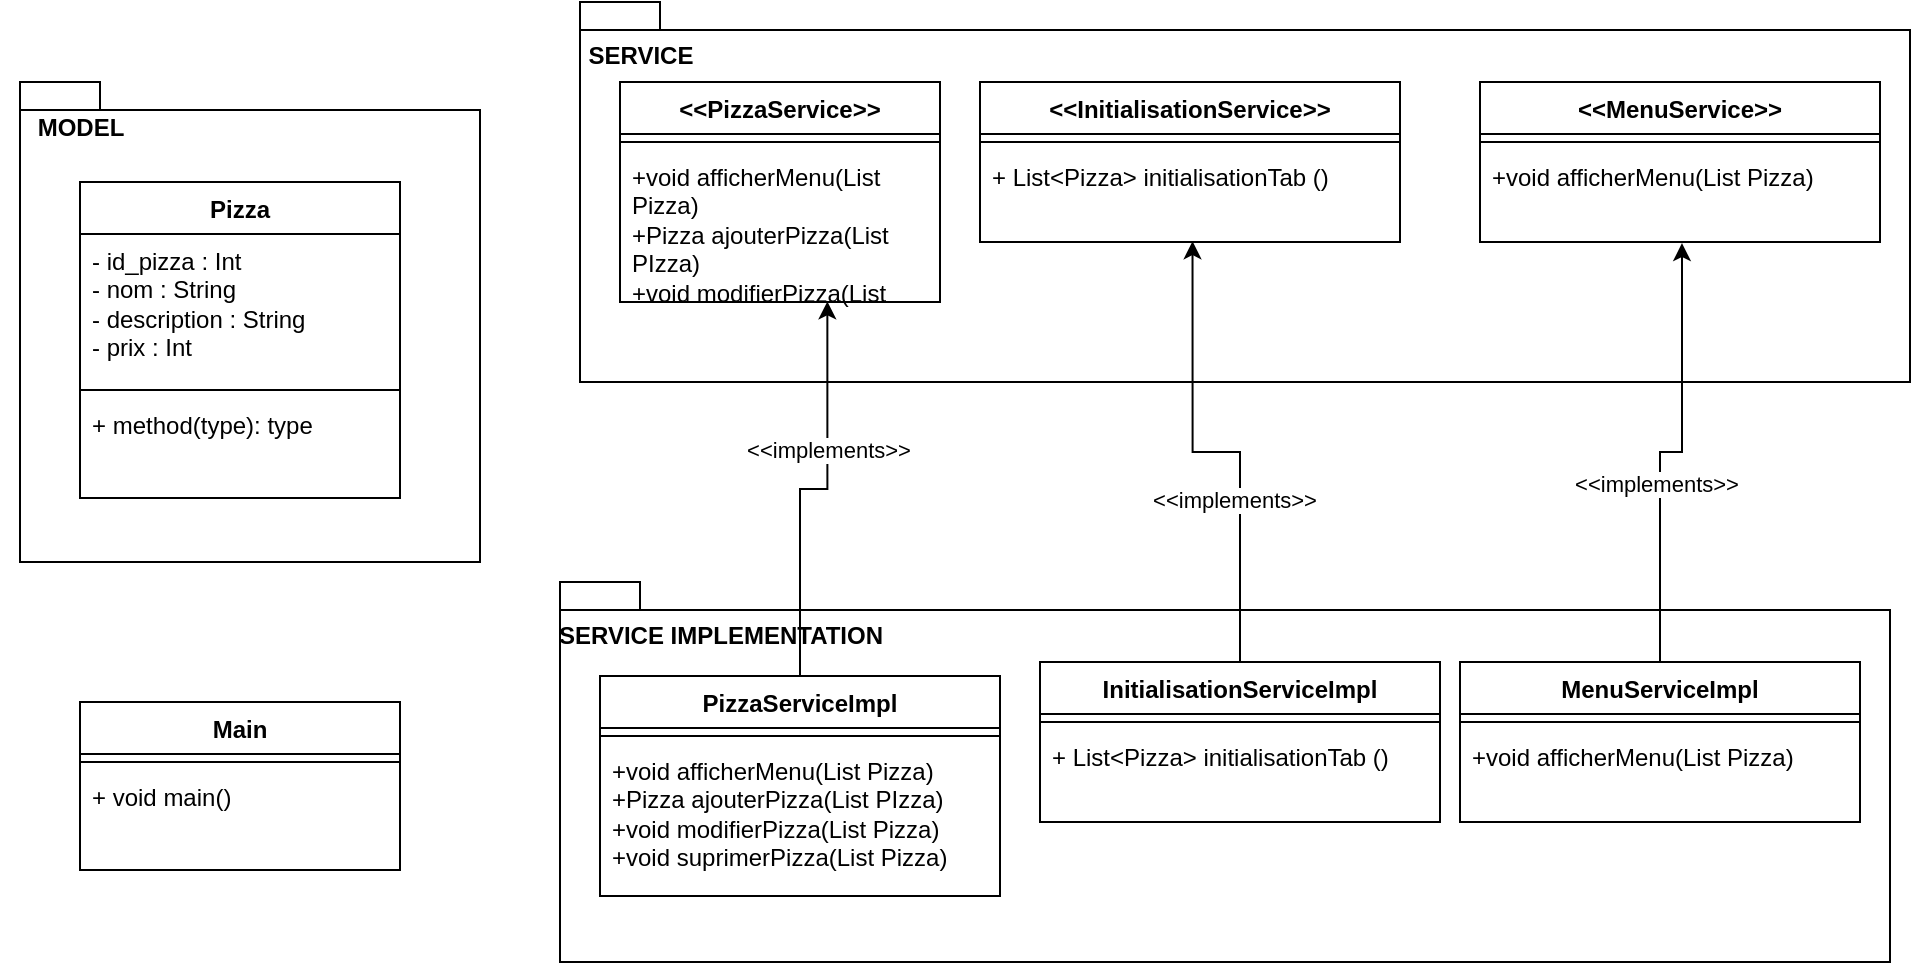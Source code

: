 <mxfile version="22.1.21" type="device">
  <diagram name="Page-1" id="b5b7bab2-c9e2-2cf4-8b2a-24fd1a2a6d21">
    <mxGraphModel dx="1172" dy="627" grid="1" gridSize="10" guides="1" tooltips="1" connect="1" arrows="1" fold="1" page="1" pageScale="1" pageWidth="827" pageHeight="1169" background="none" math="0" shadow="0">
      <root>
        <mxCell id="0" />
        <mxCell id="1" parent="0" />
        <mxCell id="wjpZIfiA7nC97DiTXHVS-33" value="" style="shape=folder;fontStyle=1;spacingTop=10;tabWidth=40;tabHeight=14;tabPosition=left;html=1;whiteSpace=wrap;" vertex="1" parent="1">
          <mxGeometry x="280" y="350" width="665" height="190" as="geometry" />
        </mxCell>
        <mxCell id="wjpZIfiA7nC97DiTXHVS-31" value="" style="shape=folder;fontStyle=1;spacingTop=10;tabWidth=40;tabHeight=14;tabPosition=left;html=1;whiteSpace=wrap;" vertex="1" parent="1">
          <mxGeometry x="290" y="60" width="665" height="190" as="geometry" />
        </mxCell>
        <mxCell id="wjpZIfiA7nC97DiTXHVS-29" value="" style="shape=folder;fontStyle=1;spacingTop=10;tabWidth=40;tabHeight=14;tabPosition=left;html=1;whiteSpace=wrap;" vertex="1" parent="1">
          <mxGeometry x="10" y="100" width="230" height="240" as="geometry" />
        </mxCell>
        <mxCell id="wjpZIfiA7nC97DiTXHVS-1" value="Pizza" style="swimlane;fontStyle=1;align=center;verticalAlign=top;childLayout=stackLayout;horizontal=1;startSize=26;horizontalStack=0;resizeParent=1;resizeParentMax=0;resizeLast=0;collapsible=1;marginBottom=0;whiteSpace=wrap;html=1;" vertex="1" parent="1">
          <mxGeometry x="40" y="150" width="160" height="158" as="geometry" />
        </mxCell>
        <mxCell id="wjpZIfiA7nC97DiTXHVS-2" value="- id_pizza : Int&lt;br&gt;- nom : String&lt;br&gt;- description : String&lt;br&gt;- prix : Int&amp;nbsp;" style="text;strokeColor=none;fillColor=none;align=left;verticalAlign=top;spacingLeft=4;spacingRight=4;overflow=hidden;rotatable=0;points=[[0,0.5],[1,0.5]];portConstraint=eastwest;whiteSpace=wrap;html=1;" vertex="1" parent="wjpZIfiA7nC97DiTXHVS-1">
          <mxGeometry y="26" width="160" height="74" as="geometry" />
        </mxCell>
        <mxCell id="wjpZIfiA7nC97DiTXHVS-3" value="" style="line;strokeWidth=1;fillColor=none;align=left;verticalAlign=middle;spacingTop=-1;spacingLeft=3;spacingRight=3;rotatable=0;labelPosition=right;points=[];portConstraint=eastwest;strokeColor=inherit;" vertex="1" parent="wjpZIfiA7nC97DiTXHVS-1">
          <mxGeometry y="100" width="160" height="8" as="geometry" />
        </mxCell>
        <mxCell id="wjpZIfiA7nC97DiTXHVS-4" value="+ method(type): type" style="text;strokeColor=none;fillColor=none;align=left;verticalAlign=top;spacingLeft=4;spacingRight=4;overflow=hidden;rotatable=0;points=[[0,0.5],[1,0.5]];portConstraint=eastwest;whiteSpace=wrap;html=1;" vertex="1" parent="wjpZIfiA7nC97DiTXHVS-1">
          <mxGeometry y="108" width="160" height="50" as="geometry" />
        </mxCell>
        <mxCell id="wjpZIfiA7nC97DiTXHVS-5" value="&amp;lt;&amp;lt;PizzaService&amp;gt;&amp;gt;" style="swimlane;fontStyle=1;align=center;verticalAlign=top;childLayout=stackLayout;horizontal=1;startSize=26;horizontalStack=0;resizeParent=1;resizeParentMax=0;resizeLast=0;collapsible=1;marginBottom=0;whiteSpace=wrap;html=1;" vertex="1" parent="1">
          <mxGeometry x="310" y="100" width="160" height="110" as="geometry" />
        </mxCell>
        <mxCell id="wjpZIfiA7nC97DiTXHVS-7" value="" style="line;strokeWidth=1;fillColor=none;align=left;verticalAlign=middle;spacingTop=-1;spacingLeft=3;spacingRight=3;rotatable=0;labelPosition=right;points=[];portConstraint=eastwest;strokeColor=inherit;" vertex="1" parent="wjpZIfiA7nC97DiTXHVS-5">
          <mxGeometry y="26" width="160" height="8" as="geometry" />
        </mxCell>
        <mxCell id="wjpZIfiA7nC97DiTXHVS-8" value="+void afficherMenu(List Pizza)&lt;br&gt;+Pizza ajouterPizza(List PIzza)&lt;br&gt;+void modifierPizza(List Pizza)&lt;br&gt;+void suprimerPizza(List Pizza)" style="text;strokeColor=none;fillColor=none;align=left;verticalAlign=top;spacingLeft=4;spacingRight=4;overflow=hidden;rotatable=0;points=[[0,0.5],[1,0.5]];portConstraint=eastwest;whiteSpace=wrap;html=1;" vertex="1" parent="wjpZIfiA7nC97DiTXHVS-5">
          <mxGeometry y="34" width="160" height="76" as="geometry" />
        </mxCell>
        <mxCell id="wjpZIfiA7nC97DiTXHVS-10" value="&amp;lt;&amp;lt;InitialisationService&amp;gt;&amp;gt;" style="swimlane;fontStyle=1;align=center;verticalAlign=top;childLayout=stackLayout;horizontal=1;startSize=26;horizontalStack=0;resizeParent=1;resizeParentMax=0;resizeLast=0;collapsible=1;marginBottom=0;whiteSpace=wrap;html=1;" vertex="1" parent="1">
          <mxGeometry x="490" y="100" width="210" height="80" as="geometry" />
        </mxCell>
        <mxCell id="wjpZIfiA7nC97DiTXHVS-11" value="" style="line;strokeWidth=1;fillColor=none;align=left;verticalAlign=middle;spacingTop=-1;spacingLeft=3;spacingRight=3;rotatable=0;labelPosition=right;points=[];portConstraint=eastwest;strokeColor=inherit;" vertex="1" parent="wjpZIfiA7nC97DiTXHVS-10">
          <mxGeometry y="26" width="210" height="8" as="geometry" />
        </mxCell>
        <mxCell id="wjpZIfiA7nC97DiTXHVS-12" value="+ List&amp;lt;Pizza&amp;gt; initialisationTab ()" style="text;strokeColor=none;fillColor=none;align=left;verticalAlign=top;spacingLeft=4;spacingRight=4;overflow=hidden;rotatable=0;points=[[0,0.5],[1,0.5]];portConstraint=eastwest;whiteSpace=wrap;html=1;" vertex="1" parent="wjpZIfiA7nC97DiTXHVS-10">
          <mxGeometry y="34" width="210" height="46" as="geometry" />
        </mxCell>
        <mxCell id="wjpZIfiA7nC97DiTXHVS-13" value="&amp;lt;&amp;lt;MenuService&amp;gt;&amp;gt;" style="swimlane;fontStyle=1;align=center;verticalAlign=top;childLayout=stackLayout;horizontal=1;startSize=26;horizontalStack=0;resizeParent=1;resizeParentMax=0;resizeLast=0;collapsible=1;marginBottom=0;whiteSpace=wrap;html=1;" vertex="1" parent="1">
          <mxGeometry x="740" y="100" width="200" height="80" as="geometry" />
        </mxCell>
        <mxCell id="wjpZIfiA7nC97DiTXHVS-14" value="" style="line;strokeWidth=1;fillColor=none;align=left;verticalAlign=middle;spacingTop=-1;spacingLeft=3;spacingRight=3;rotatable=0;labelPosition=right;points=[];portConstraint=eastwest;strokeColor=inherit;" vertex="1" parent="wjpZIfiA7nC97DiTXHVS-13">
          <mxGeometry y="26" width="200" height="8" as="geometry" />
        </mxCell>
        <mxCell id="wjpZIfiA7nC97DiTXHVS-15" value="+void afficherMenu(List Pizza)" style="text;strokeColor=none;fillColor=none;align=left;verticalAlign=top;spacingLeft=4;spacingRight=4;overflow=hidden;rotatable=0;points=[[0,0.5],[1,0.5]];portConstraint=eastwest;whiteSpace=wrap;html=1;" vertex="1" parent="wjpZIfiA7nC97DiTXHVS-13">
          <mxGeometry y="34" width="200" height="46" as="geometry" />
        </mxCell>
        <mxCell id="wjpZIfiA7nC97DiTXHVS-16" value="PizzaServiceImpl" style="swimlane;fontStyle=1;align=center;verticalAlign=top;childLayout=stackLayout;horizontal=1;startSize=26;horizontalStack=0;resizeParent=1;resizeParentMax=0;resizeLast=0;collapsible=1;marginBottom=0;whiteSpace=wrap;html=1;" vertex="1" parent="1">
          <mxGeometry x="300" y="397" width="200" height="110" as="geometry" />
        </mxCell>
        <mxCell id="wjpZIfiA7nC97DiTXHVS-17" value="" style="line;strokeWidth=1;fillColor=none;align=left;verticalAlign=middle;spacingTop=-1;spacingLeft=3;spacingRight=3;rotatable=0;labelPosition=right;points=[];portConstraint=eastwest;strokeColor=inherit;" vertex="1" parent="wjpZIfiA7nC97DiTXHVS-16">
          <mxGeometry y="26" width="200" height="8" as="geometry" />
        </mxCell>
        <mxCell id="wjpZIfiA7nC97DiTXHVS-18" value="+void afficherMenu(List Pizza)&lt;br&gt;+Pizza ajouterPizza(List PIzza)&lt;br&gt;+void modifierPizza(List Pizza)&lt;br&gt;+void suprimerPizza(List Pizza)" style="text;strokeColor=none;fillColor=none;align=left;verticalAlign=top;spacingLeft=4;spacingRight=4;overflow=hidden;rotatable=0;points=[[0,0.5],[1,0.5]];portConstraint=eastwest;whiteSpace=wrap;html=1;" vertex="1" parent="wjpZIfiA7nC97DiTXHVS-16">
          <mxGeometry y="34" width="200" height="76" as="geometry" />
        </mxCell>
        <mxCell id="wjpZIfiA7nC97DiTXHVS-19" value="InitialisationServiceImpl" style="swimlane;fontStyle=1;align=center;verticalAlign=top;childLayout=stackLayout;horizontal=1;startSize=26;horizontalStack=0;resizeParent=1;resizeParentMax=0;resizeLast=0;collapsible=1;marginBottom=0;whiteSpace=wrap;html=1;" vertex="1" parent="1">
          <mxGeometry x="520" y="390" width="200" height="80" as="geometry" />
        </mxCell>
        <mxCell id="wjpZIfiA7nC97DiTXHVS-20" value="" style="line;strokeWidth=1;fillColor=none;align=left;verticalAlign=middle;spacingTop=-1;spacingLeft=3;spacingRight=3;rotatable=0;labelPosition=right;points=[];portConstraint=eastwest;strokeColor=inherit;" vertex="1" parent="wjpZIfiA7nC97DiTXHVS-19">
          <mxGeometry y="26" width="200" height="8" as="geometry" />
        </mxCell>
        <mxCell id="wjpZIfiA7nC97DiTXHVS-21" value="+ List&amp;lt;Pizza&amp;gt; initialisationTab ()" style="text;strokeColor=none;fillColor=none;align=left;verticalAlign=top;spacingLeft=4;spacingRight=4;overflow=hidden;rotatable=0;points=[[0,0.5],[1,0.5]];portConstraint=eastwest;whiteSpace=wrap;html=1;" vertex="1" parent="wjpZIfiA7nC97DiTXHVS-19">
          <mxGeometry y="34" width="200" height="46" as="geometry" />
        </mxCell>
        <mxCell id="wjpZIfiA7nC97DiTXHVS-22" value="MenuServiceImpl" style="swimlane;fontStyle=1;align=center;verticalAlign=top;childLayout=stackLayout;horizontal=1;startSize=26;horizontalStack=0;resizeParent=1;resizeParentMax=0;resizeLast=0;collapsible=1;marginBottom=0;whiteSpace=wrap;html=1;" vertex="1" parent="1">
          <mxGeometry x="730" y="390" width="200" height="80" as="geometry" />
        </mxCell>
        <mxCell id="wjpZIfiA7nC97DiTXHVS-23" value="" style="line;strokeWidth=1;fillColor=none;align=left;verticalAlign=middle;spacingTop=-1;spacingLeft=3;spacingRight=3;rotatable=0;labelPosition=right;points=[];portConstraint=eastwest;strokeColor=inherit;" vertex="1" parent="wjpZIfiA7nC97DiTXHVS-22">
          <mxGeometry y="26" width="200" height="8" as="geometry" />
        </mxCell>
        <mxCell id="wjpZIfiA7nC97DiTXHVS-24" value="+void afficherMenu(List Pizza)" style="text;strokeColor=none;fillColor=none;align=left;verticalAlign=top;spacingLeft=4;spacingRight=4;overflow=hidden;rotatable=0;points=[[0,0.5],[1,0.5]];portConstraint=eastwest;whiteSpace=wrap;html=1;" vertex="1" parent="wjpZIfiA7nC97DiTXHVS-22">
          <mxGeometry y="34" width="200" height="46" as="geometry" />
        </mxCell>
        <mxCell id="wjpZIfiA7nC97DiTXHVS-25" value="Main" style="swimlane;fontStyle=1;align=center;verticalAlign=top;childLayout=stackLayout;horizontal=1;startSize=26;horizontalStack=0;resizeParent=1;resizeParentMax=0;resizeLast=0;collapsible=1;marginBottom=0;whiteSpace=wrap;html=1;" vertex="1" parent="1">
          <mxGeometry x="40" y="410" width="160" height="84" as="geometry" />
        </mxCell>
        <mxCell id="wjpZIfiA7nC97DiTXHVS-27" value="" style="line;strokeWidth=1;fillColor=none;align=left;verticalAlign=middle;spacingTop=-1;spacingLeft=3;spacingRight=3;rotatable=0;labelPosition=right;points=[];portConstraint=eastwest;strokeColor=inherit;" vertex="1" parent="wjpZIfiA7nC97DiTXHVS-25">
          <mxGeometry y="26" width="160" height="8" as="geometry" />
        </mxCell>
        <mxCell id="wjpZIfiA7nC97DiTXHVS-28" value="+ void main()" style="text;strokeColor=none;fillColor=none;align=left;verticalAlign=top;spacingLeft=4;spacingRight=4;overflow=hidden;rotatable=0;points=[[0,0.5],[1,0.5]];portConstraint=eastwest;whiteSpace=wrap;html=1;" vertex="1" parent="wjpZIfiA7nC97DiTXHVS-25">
          <mxGeometry y="34" width="160" height="50" as="geometry" />
        </mxCell>
        <mxCell id="wjpZIfiA7nC97DiTXHVS-35" value="MODEL" style="text;align=center;fontStyle=1;verticalAlign=middle;spacingLeft=3;spacingRight=3;strokeColor=none;rotatable=0;points=[[0,0.5],[1,0.5]];portConstraint=eastwest;html=1;" vertex="1" parent="1">
          <mxGeometry y="110" width="80" height="26" as="geometry" />
        </mxCell>
        <mxCell id="wjpZIfiA7nC97DiTXHVS-36" value="SERVICE" style="text;align=center;fontStyle=1;verticalAlign=middle;spacingLeft=3;spacingRight=3;strokeColor=none;rotatable=0;points=[[0,0.5],[1,0.5]];portConstraint=eastwest;html=1;" vertex="1" parent="1">
          <mxGeometry x="280" y="74" width="80" height="26" as="geometry" />
        </mxCell>
        <mxCell id="wjpZIfiA7nC97DiTXHVS-37" value="SERVICE IMPLEMENTATION" style="text;align=center;fontStyle=1;verticalAlign=middle;spacingLeft=3;spacingRight=3;strokeColor=none;rotatable=0;points=[[0,0.5],[1,0.5]];portConstraint=eastwest;html=1;" vertex="1" parent="1">
          <mxGeometry x="320" y="364" width="80" height="26" as="geometry" />
        </mxCell>
        <mxCell id="wjpZIfiA7nC97DiTXHVS-38" style="edgeStyle=orthogonalEdgeStyle;rounded=0;orthogonalLoop=1;jettySize=auto;html=1;exitX=0.5;exitY=0;exitDx=0;exitDy=0;entryX=0.648;entryY=0.996;entryDx=0;entryDy=0;entryPerimeter=0;" edge="1" parent="1" source="wjpZIfiA7nC97DiTXHVS-16" target="wjpZIfiA7nC97DiTXHVS-8">
          <mxGeometry relative="1" as="geometry" />
        </mxCell>
        <mxCell id="wjpZIfiA7nC97DiTXHVS-39" value="&amp;lt;&amp;lt;implements&amp;gt;&amp;gt;" style="edgeLabel;html=1;align=center;verticalAlign=middle;resizable=0;points=[];" vertex="1" connectable="0" parent="wjpZIfiA7nC97DiTXHVS-38">
          <mxGeometry x="0.258" relative="1" as="geometry">
            <mxPoint as="offset" />
          </mxGeometry>
        </mxCell>
        <mxCell id="wjpZIfiA7nC97DiTXHVS-40" style="edgeStyle=orthogonalEdgeStyle;rounded=0;orthogonalLoop=1;jettySize=auto;html=1;exitX=0.5;exitY=0;exitDx=0;exitDy=0;entryX=0.506;entryY=0.991;entryDx=0;entryDy=0;entryPerimeter=0;" edge="1" parent="1" source="wjpZIfiA7nC97DiTXHVS-19" target="wjpZIfiA7nC97DiTXHVS-12">
          <mxGeometry relative="1" as="geometry" />
        </mxCell>
        <mxCell id="wjpZIfiA7nC97DiTXHVS-41" value="&amp;lt;&amp;lt;implements&amp;gt;&amp;gt;" style="edgeLabel;html=1;align=center;verticalAlign=middle;resizable=0;points=[];" vertex="1" connectable="0" parent="wjpZIfiA7nC97DiTXHVS-40">
          <mxGeometry x="-0.308" y="3" relative="1" as="geometry">
            <mxPoint as="offset" />
          </mxGeometry>
        </mxCell>
        <mxCell id="wjpZIfiA7nC97DiTXHVS-42" style="edgeStyle=orthogonalEdgeStyle;rounded=0;orthogonalLoop=1;jettySize=auto;html=1;exitX=0.5;exitY=0;exitDx=0;exitDy=0;entryX=0.505;entryY=1.012;entryDx=0;entryDy=0;entryPerimeter=0;" edge="1" parent="1" source="wjpZIfiA7nC97DiTXHVS-22" target="wjpZIfiA7nC97DiTXHVS-15">
          <mxGeometry relative="1" as="geometry" />
        </mxCell>
        <mxCell id="wjpZIfiA7nC97DiTXHVS-43" value="&amp;lt;&amp;lt;implements&amp;gt;&amp;gt;" style="edgeLabel;html=1;align=center;verticalAlign=middle;resizable=0;points=[];" vertex="1" connectable="0" parent="wjpZIfiA7nC97DiTXHVS-42">
          <mxGeometry x="-0.191" y="2" relative="1" as="geometry">
            <mxPoint as="offset" />
          </mxGeometry>
        </mxCell>
      </root>
    </mxGraphModel>
  </diagram>
</mxfile>
